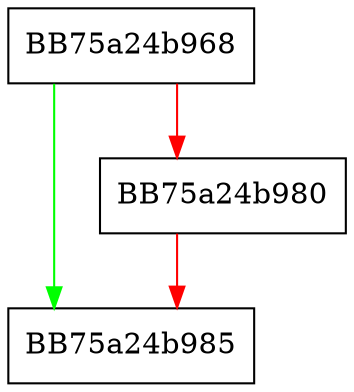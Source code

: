 digraph AvailableBytes {
  node [shape="box"];
  graph [splines=ortho];
  BB75a24b968 -> BB75a24b985 [color="green"];
  BB75a24b968 -> BB75a24b980 [color="red"];
  BB75a24b980 -> BB75a24b985 [color="red"];
}